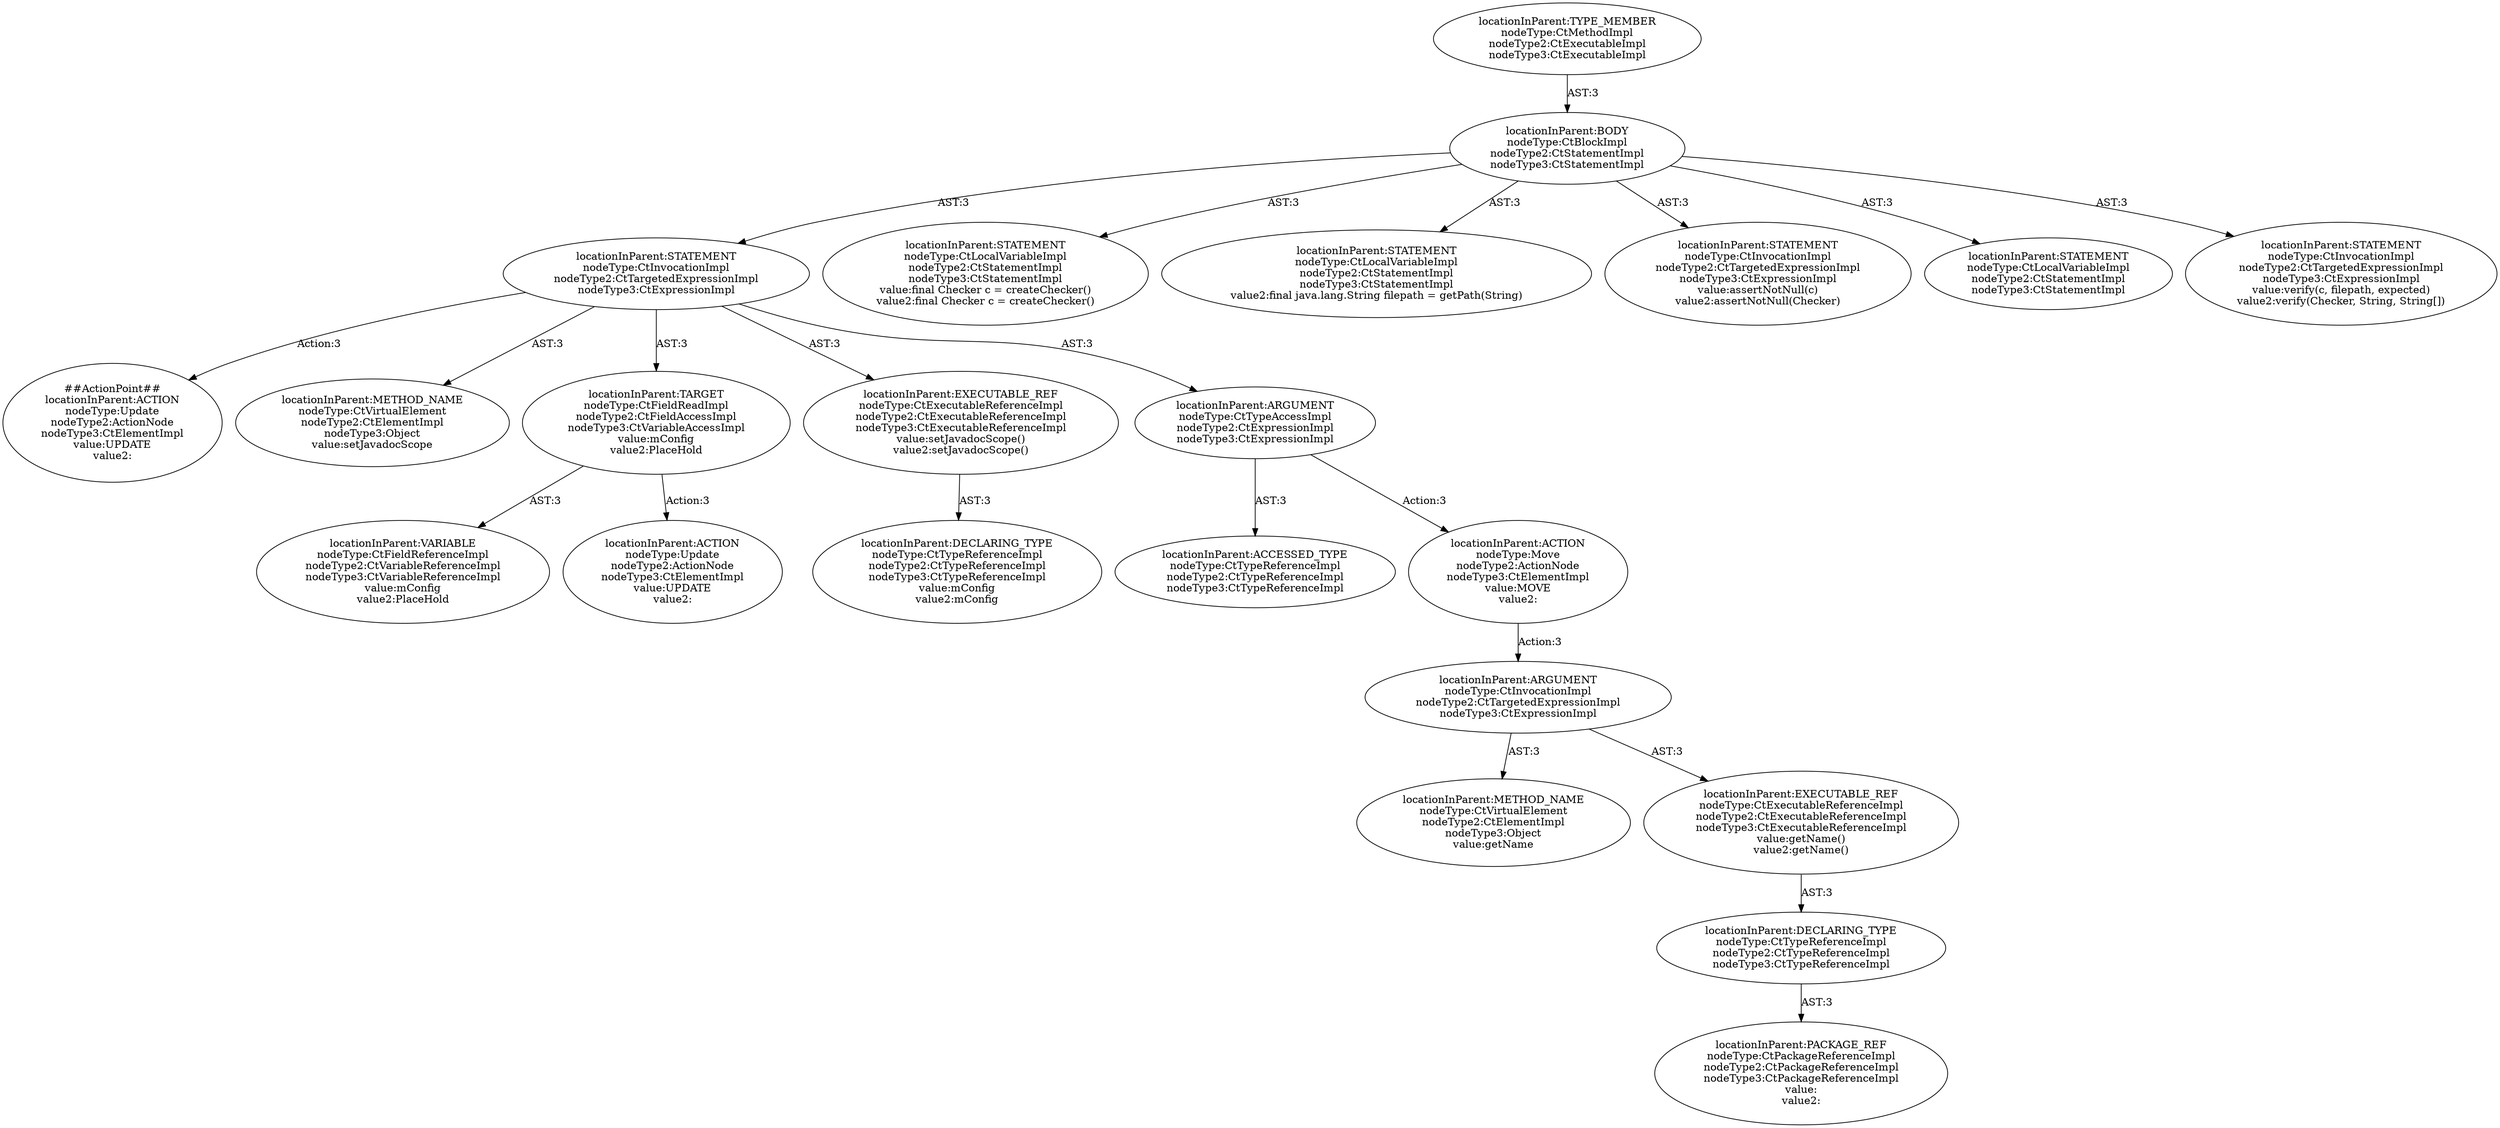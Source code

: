 digraph "Pattern" {
0 [label="##ActionPoint##
locationInParent:ACTION
nodeType:Update
nodeType2:ActionNode
nodeType3:CtElementImpl
value:UPDATE
value2:" shape=ellipse]
1 [label="locationInParent:STATEMENT
nodeType:CtInvocationImpl
nodeType2:CtTargetedExpressionImpl
nodeType3:CtExpressionImpl" shape=ellipse]
2 [label="locationInParent:BODY
nodeType:CtBlockImpl
nodeType2:CtStatementImpl
nodeType3:CtStatementImpl" shape=ellipse]
3 [label="locationInParent:TYPE_MEMBER
nodeType:CtMethodImpl
nodeType2:CtExecutableImpl
nodeType3:CtExecutableImpl" shape=ellipse]
4 [label="locationInParent:STATEMENT
nodeType:CtLocalVariableImpl
nodeType2:CtStatementImpl
nodeType3:CtStatementImpl
value:final Checker c = createChecker()
value2:final Checker c = createChecker()" shape=ellipse]
5 [label="locationInParent:STATEMENT
nodeType:CtLocalVariableImpl
nodeType2:CtStatementImpl
nodeType3:CtStatementImpl
value2:final java.lang.String filepath = getPath(String)" shape=ellipse]
6 [label="locationInParent:STATEMENT
nodeType:CtInvocationImpl
nodeType2:CtTargetedExpressionImpl
nodeType3:CtExpressionImpl
value:assertNotNull(c)
value2:assertNotNull(Checker)" shape=ellipse]
7 [label="locationInParent:STATEMENT
nodeType:CtLocalVariableImpl
nodeType2:CtStatementImpl
nodeType3:CtStatementImpl" shape=ellipse]
8 [label="locationInParent:STATEMENT
nodeType:CtInvocationImpl
nodeType2:CtTargetedExpressionImpl
nodeType3:CtExpressionImpl
value:verify(c, filepath, expected)
value2:verify(Checker, String, String[])" shape=ellipse]
9 [label="locationInParent:METHOD_NAME
nodeType:CtVirtualElement
nodeType2:CtElementImpl
nodeType3:Object
value:setJavadocScope" shape=ellipse]
10 [label="locationInParent:TARGET
nodeType:CtFieldReadImpl
nodeType2:CtFieldAccessImpl
nodeType3:CtVariableAccessImpl
value:mConfig
value2:PlaceHold" shape=ellipse]
11 [label="locationInParent:VARIABLE
nodeType:CtFieldReferenceImpl
nodeType2:CtVariableReferenceImpl
nodeType3:CtVariableReferenceImpl
value:mConfig
value2:PlaceHold" shape=ellipse]
12 [label="locationInParent:ACTION
nodeType:Update
nodeType2:ActionNode
nodeType3:CtElementImpl
value:UPDATE
value2:" shape=ellipse]
13 [label="locationInParent:EXECUTABLE_REF
nodeType:CtExecutableReferenceImpl
nodeType2:CtExecutableReferenceImpl
nodeType3:CtExecutableReferenceImpl
value:setJavadocScope()
value2:setJavadocScope()" shape=ellipse]
14 [label="locationInParent:DECLARING_TYPE
nodeType:CtTypeReferenceImpl
nodeType2:CtTypeReferenceImpl
nodeType3:CtTypeReferenceImpl
value:mConfig
value2:mConfig" shape=ellipse]
15 [label="locationInParent:ARGUMENT
nodeType:CtTypeAccessImpl
nodeType2:CtExpressionImpl
nodeType3:CtExpressionImpl" shape=ellipse]
16 [label="locationInParent:ACCESSED_TYPE
nodeType:CtTypeReferenceImpl
nodeType2:CtTypeReferenceImpl
nodeType3:CtTypeReferenceImpl" shape=ellipse]
17 [label="locationInParent:ACTION
nodeType:Move
nodeType2:ActionNode
nodeType3:CtElementImpl
value:MOVE
value2:" shape=ellipse]
18 [label="locationInParent:ARGUMENT
nodeType:CtInvocationImpl
nodeType2:CtTargetedExpressionImpl
nodeType3:CtExpressionImpl" shape=ellipse]
19 [label="locationInParent:METHOD_NAME
nodeType:CtVirtualElement
nodeType2:CtElementImpl
nodeType3:Object
value:getName" shape=ellipse]
20 [label="locationInParent:EXECUTABLE_REF
nodeType:CtExecutableReferenceImpl
nodeType2:CtExecutableReferenceImpl
nodeType3:CtExecutableReferenceImpl
value:getName()
value2:getName()" shape=ellipse]
21 [label="locationInParent:DECLARING_TYPE
nodeType:CtTypeReferenceImpl
nodeType2:CtTypeReferenceImpl
nodeType3:CtTypeReferenceImpl" shape=ellipse]
22 [label="locationInParent:PACKAGE_REF
nodeType:CtPackageReferenceImpl
nodeType2:CtPackageReferenceImpl
nodeType3:CtPackageReferenceImpl
value:
value2:" shape=ellipse]
1 -> 0 [label="Action:3"];
1 -> 9 [label="AST:3"];
1 -> 10 [label="AST:3"];
1 -> 13 [label="AST:3"];
1 -> 15 [label="AST:3"];
2 -> 1 [label="AST:3"];
2 -> 4 [label="AST:3"];
2 -> 5 [label="AST:3"];
2 -> 6 [label="AST:3"];
2 -> 7 [label="AST:3"];
2 -> 8 [label="AST:3"];
3 -> 2 [label="AST:3"];
10 -> 11 [label="AST:3"];
10 -> 12 [label="Action:3"];
13 -> 14 [label="AST:3"];
15 -> 16 [label="AST:3"];
15 -> 17 [label="Action:3"];
17 -> 18 [label="Action:3"];
18 -> 19 [label="AST:3"];
18 -> 20 [label="AST:3"];
20 -> 21 [label="AST:3"];
21 -> 22 [label="AST:3"];
}